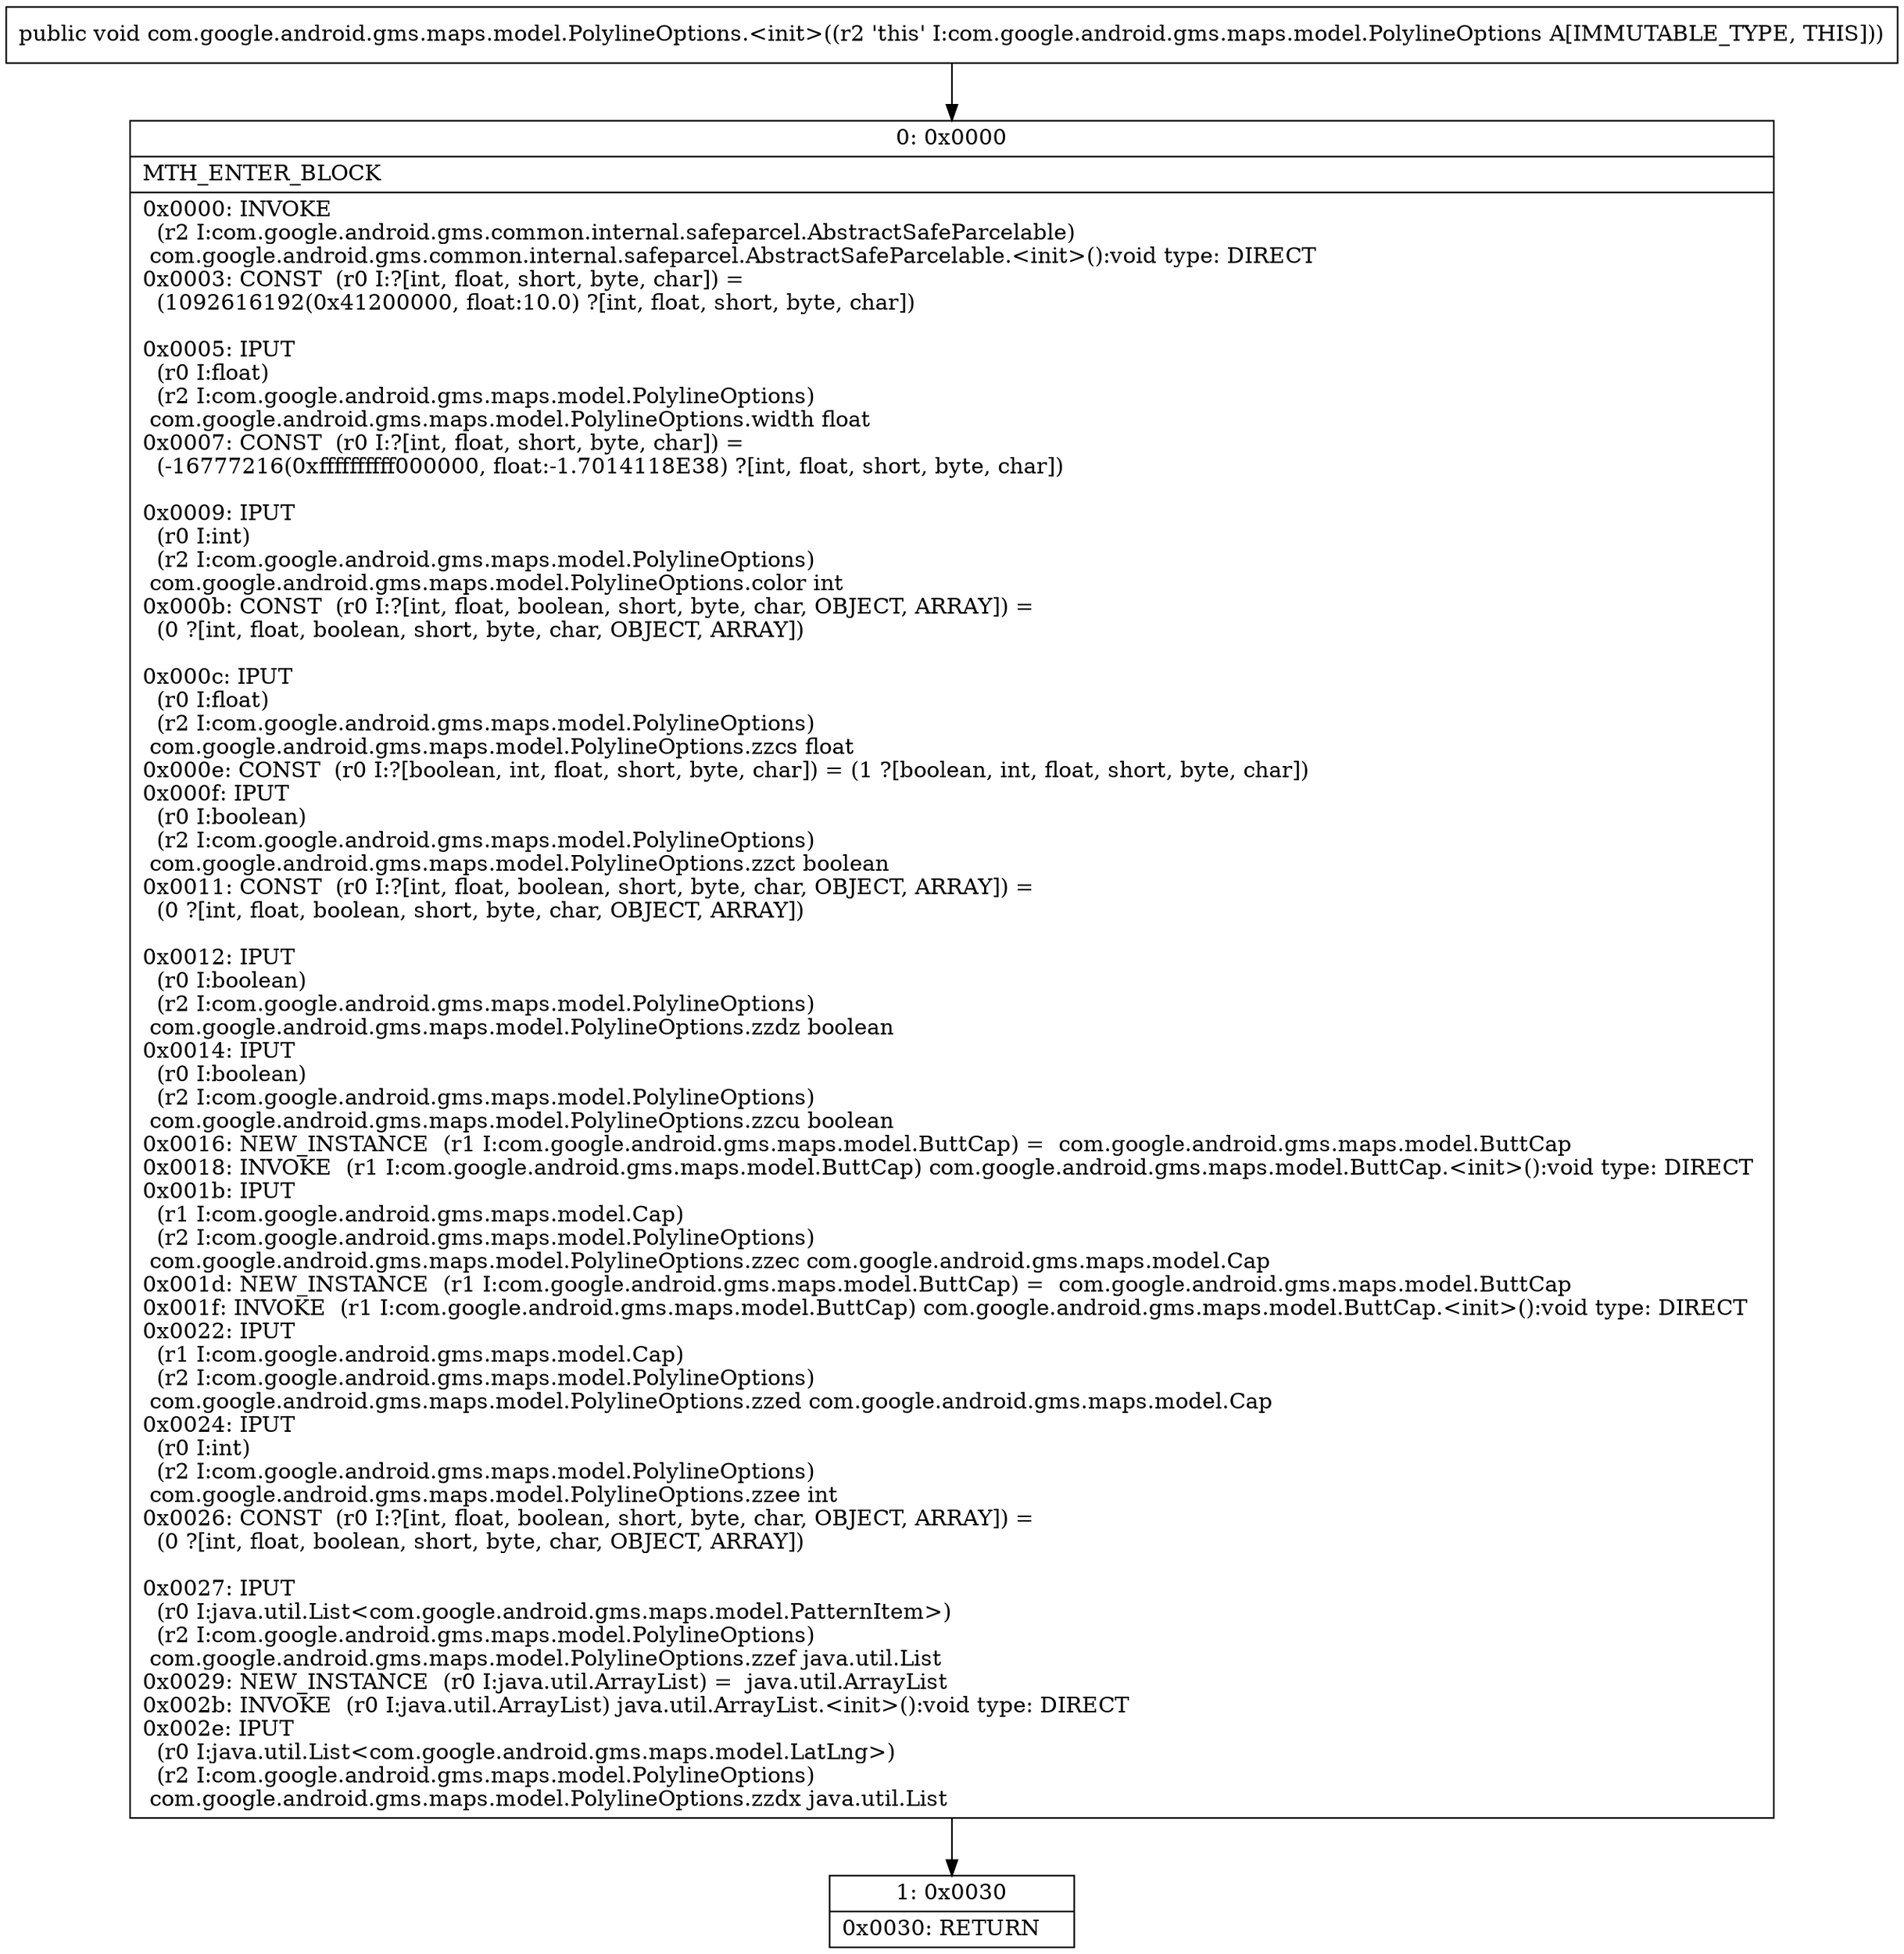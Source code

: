 digraph "CFG forcom.google.android.gms.maps.model.PolylineOptions.\<init\>()V" {
Node_0 [shape=record,label="{0\:\ 0x0000|MTH_ENTER_BLOCK\l|0x0000: INVOKE  \l  (r2 I:com.google.android.gms.common.internal.safeparcel.AbstractSafeParcelable)\l com.google.android.gms.common.internal.safeparcel.AbstractSafeParcelable.\<init\>():void type: DIRECT \l0x0003: CONST  (r0 I:?[int, float, short, byte, char]) = \l  (1092616192(0x41200000, float:10.0) ?[int, float, short, byte, char])\l \l0x0005: IPUT  \l  (r0 I:float)\l  (r2 I:com.google.android.gms.maps.model.PolylineOptions)\l com.google.android.gms.maps.model.PolylineOptions.width float \l0x0007: CONST  (r0 I:?[int, float, short, byte, char]) = \l  (\-16777216(0xffffffffff000000, float:\-1.7014118E38) ?[int, float, short, byte, char])\l \l0x0009: IPUT  \l  (r0 I:int)\l  (r2 I:com.google.android.gms.maps.model.PolylineOptions)\l com.google.android.gms.maps.model.PolylineOptions.color int \l0x000b: CONST  (r0 I:?[int, float, boolean, short, byte, char, OBJECT, ARRAY]) = \l  (0 ?[int, float, boolean, short, byte, char, OBJECT, ARRAY])\l \l0x000c: IPUT  \l  (r0 I:float)\l  (r2 I:com.google.android.gms.maps.model.PolylineOptions)\l com.google.android.gms.maps.model.PolylineOptions.zzcs float \l0x000e: CONST  (r0 I:?[boolean, int, float, short, byte, char]) = (1 ?[boolean, int, float, short, byte, char]) \l0x000f: IPUT  \l  (r0 I:boolean)\l  (r2 I:com.google.android.gms.maps.model.PolylineOptions)\l com.google.android.gms.maps.model.PolylineOptions.zzct boolean \l0x0011: CONST  (r0 I:?[int, float, boolean, short, byte, char, OBJECT, ARRAY]) = \l  (0 ?[int, float, boolean, short, byte, char, OBJECT, ARRAY])\l \l0x0012: IPUT  \l  (r0 I:boolean)\l  (r2 I:com.google.android.gms.maps.model.PolylineOptions)\l com.google.android.gms.maps.model.PolylineOptions.zzdz boolean \l0x0014: IPUT  \l  (r0 I:boolean)\l  (r2 I:com.google.android.gms.maps.model.PolylineOptions)\l com.google.android.gms.maps.model.PolylineOptions.zzcu boolean \l0x0016: NEW_INSTANCE  (r1 I:com.google.android.gms.maps.model.ButtCap) =  com.google.android.gms.maps.model.ButtCap \l0x0018: INVOKE  (r1 I:com.google.android.gms.maps.model.ButtCap) com.google.android.gms.maps.model.ButtCap.\<init\>():void type: DIRECT \l0x001b: IPUT  \l  (r1 I:com.google.android.gms.maps.model.Cap)\l  (r2 I:com.google.android.gms.maps.model.PolylineOptions)\l com.google.android.gms.maps.model.PolylineOptions.zzec com.google.android.gms.maps.model.Cap \l0x001d: NEW_INSTANCE  (r1 I:com.google.android.gms.maps.model.ButtCap) =  com.google.android.gms.maps.model.ButtCap \l0x001f: INVOKE  (r1 I:com.google.android.gms.maps.model.ButtCap) com.google.android.gms.maps.model.ButtCap.\<init\>():void type: DIRECT \l0x0022: IPUT  \l  (r1 I:com.google.android.gms.maps.model.Cap)\l  (r2 I:com.google.android.gms.maps.model.PolylineOptions)\l com.google.android.gms.maps.model.PolylineOptions.zzed com.google.android.gms.maps.model.Cap \l0x0024: IPUT  \l  (r0 I:int)\l  (r2 I:com.google.android.gms.maps.model.PolylineOptions)\l com.google.android.gms.maps.model.PolylineOptions.zzee int \l0x0026: CONST  (r0 I:?[int, float, boolean, short, byte, char, OBJECT, ARRAY]) = \l  (0 ?[int, float, boolean, short, byte, char, OBJECT, ARRAY])\l \l0x0027: IPUT  \l  (r0 I:java.util.List\<com.google.android.gms.maps.model.PatternItem\>)\l  (r2 I:com.google.android.gms.maps.model.PolylineOptions)\l com.google.android.gms.maps.model.PolylineOptions.zzef java.util.List \l0x0029: NEW_INSTANCE  (r0 I:java.util.ArrayList) =  java.util.ArrayList \l0x002b: INVOKE  (r0 I:java.util.ArrayList) java.util.ArrayList.\<init\>():void type: DIRECT \l0x002e: IPUT  \l  (r0 I:java.util.List\<com.google.android.gms.maps.model.LatLng\>)\l  (r2 I:com.google.android.gms.maps.model.PolylineOptions)\l com.google.android.gms.maps.model.PolylineOptions.zzdx java.util.List \l}"];
Node_1 [shape=record,label="{1\:\ 0x0030|0x0030: RETURN   \l}"];
MethodNode[shape=record,label="{public void com.google.android.gms.maps.model.PolylineOptions.\<init\>((r2 'this' I:com.google.android.gms.maps.model.PolylineOptions A[IMMUTABLE_TYPE, THIS])) }"];
MethodNode -> Node_0;
Node_0 -> Node_1;
}

